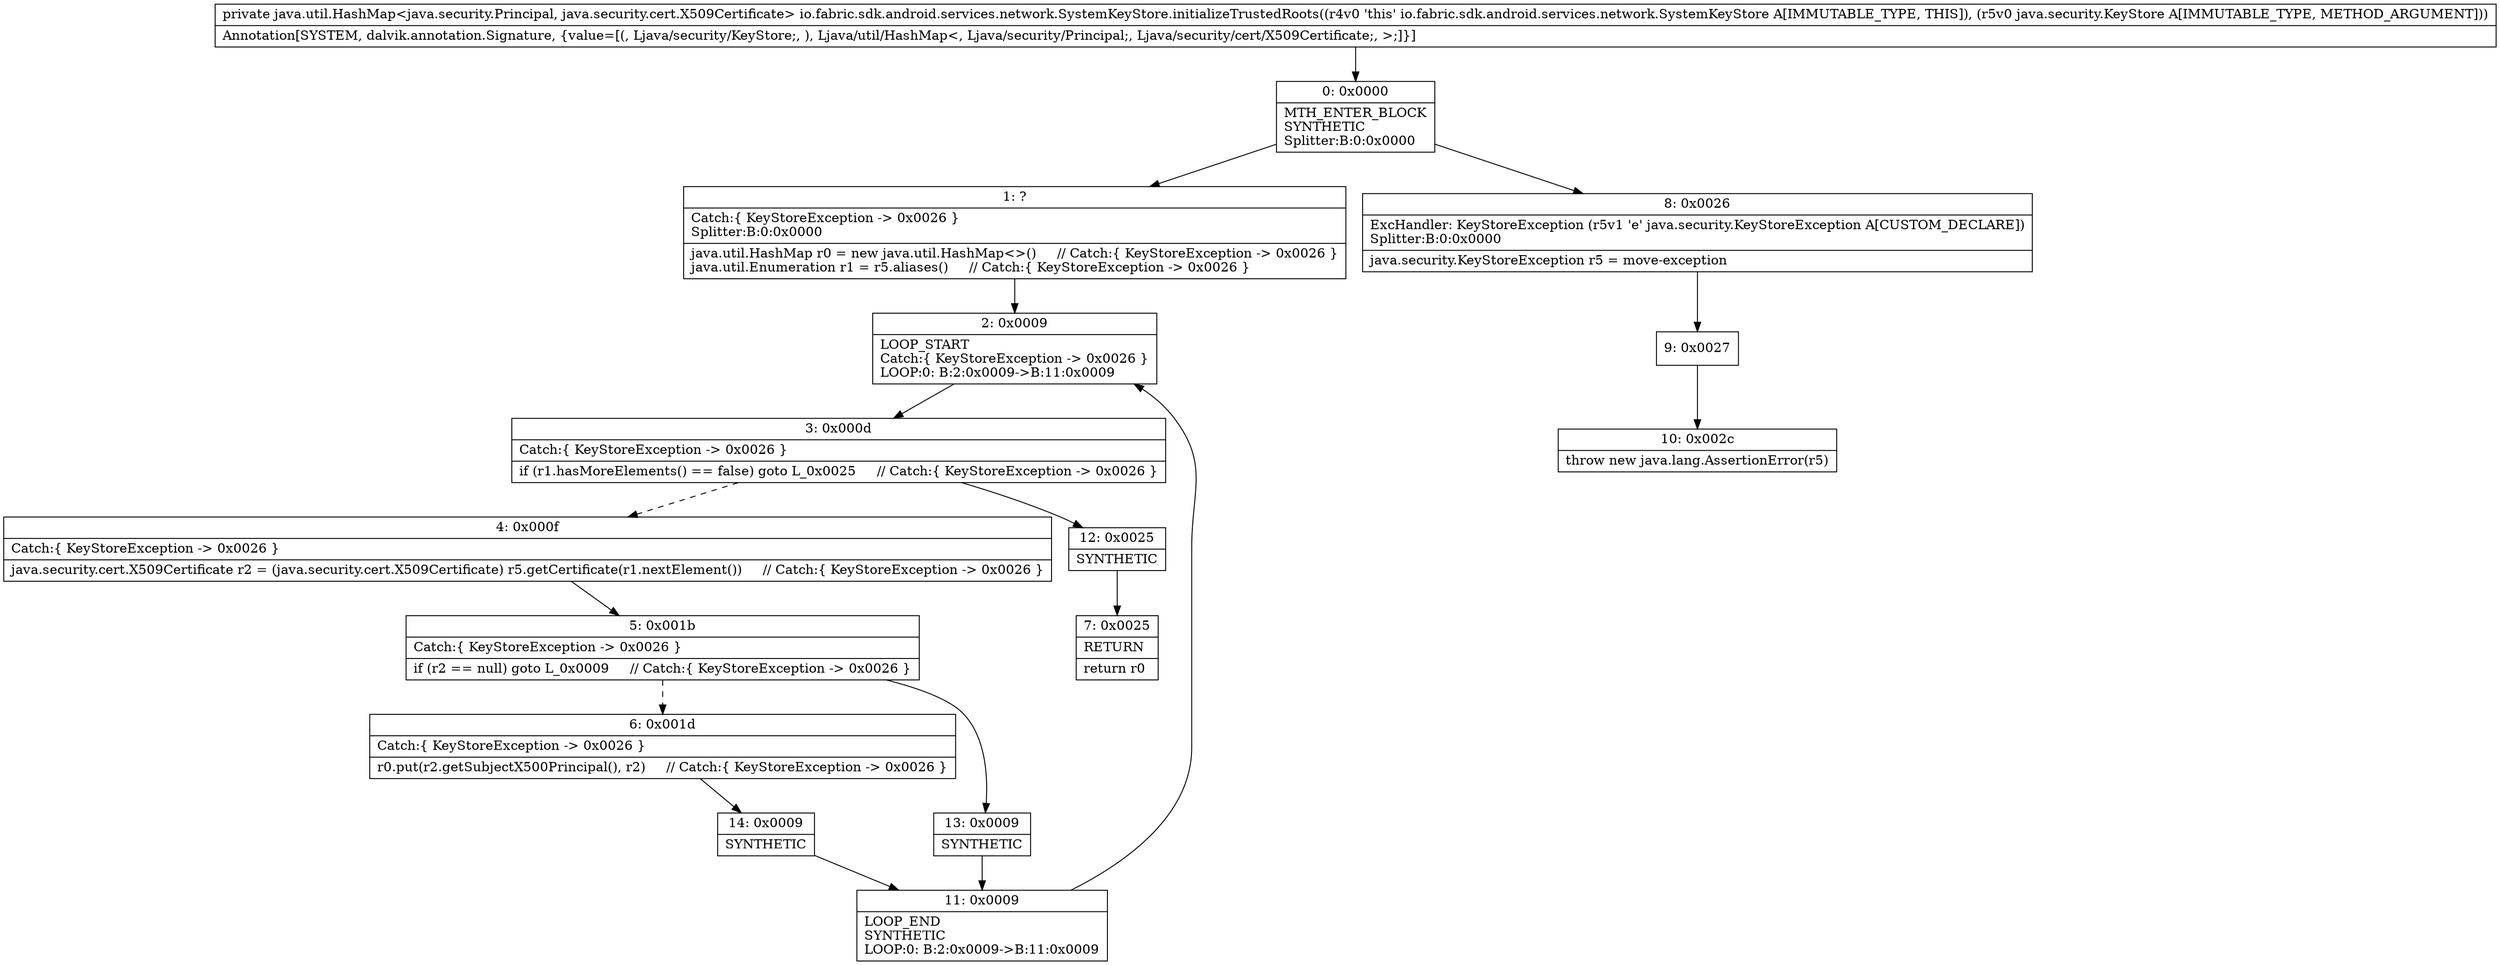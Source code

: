 digraph "CFG forio.fabric.sdk.android.services.network.SystemKeyStore.initializeTrustedRoots(Ljava\/security\/KeyStore;)Ljava\/util\/HashMap;" {
Node_0 [shape=record,label="{0\:\ 0x0000|MTH_ENTER_BLOCK\lSYNTHETIC\lSplitter:B:0:0x0000\l}"];
Node_1 [shape=record,label="{1\:\ ?|Catch:\{ KeyStoreException \-\> 0x0026 \}\lSplitter:B:0:0x0000\l|java.util.HashMap r0 = new java.util.HashMap\<\>()     \/\/ Catch:\{ KeyStoreException \-\> 0x0026 \}\ljava.util.Enumeration r1 = r5.aliases()     \/\/ Catch:\{ KeyStoreException \-\> 0x0026 \}\l}"];
Node_2 [shape=record,label="{2\:\ 0x0009|LOOP_START\lCatch:\{ KeyStoreException \-\> 0x0026 \}\lLOOP:0: B:2:0x0009\-\>B:11:0x0009\l}"];
Node_3 [shape=record,label="{3\:\ 0x000d|Catch:\{ KeyStoreException \-\> 0x0026 \}\l|if (r1.hasMoreElements() == false) goto L_0x0025     \/\/ Catch:\{ KeyStoreException \-\> 0x0026 \}\l}"];
Node_4 [shape=record,label="{4\:\ 0x000f|Catch:\{ KeyStoreException \-\> 0x0026 \}\l|java.security.cert.X509Certificate r2 = (java.security.cert.X509Certificate) r5.getCertificate(r1.nextElement())     \/\/ Catch:\{ KeyStoreException \-\> 0x0026 \}\l}"];
Node_5 [shape=record,label="{5\:\ 0x001b|Catch:\{ KeyStoreException \-\> 0x0026 \}\l|if (r2 == null) goto L_0x0009     \/\/ Catch:\{ KeyStoreException \-\> 0x0026 \}\l}"];
Node_6 [shape=record,label="{6\:\ 0x001d|Catch:\{ KeyStoreException \-\> 0x0026 \}\l|r0.put(r2.getSubjectX500Principal(), r2)     \/\/ Catch:\{ KeyStoreException \-\> 0x0026 \}\l}"];
Node_7 [shape=record,label="{7\:\ 0x0025|RETURN\l|return r0\l}"];
Node_8 [shape=record,label="{8\:\ 0x0026|ExcHandler: KeyStoreException (r5v1 'e' java.security.KeyStoreException A[CUSTOM_DECLARE])\lSplitter:B:0:0x0000\l|java.security.KeyStoreException r5 = move\-exception\l}"];
Node_9 [shape=record,label="{9\:\ 0x0027}"];
Node_10 [shape=record,label="{10\:\ 0x002c|throw new java.lang.AssertionError(r5)\l}"];
Node_11 [shape=record,label="{11\:\ 0x0009|LOOP_END\lSYNTHETIC\lLOOP:0: B:2:0x0009\-\>B:11:0x0009\l}"];
Node_12 [shape=record,label="{12\:\ 0x0025|SYNTHETIC\l}"];
Node_13 [shape=record,label="{13\:\ 0x0009|SYNTHETIC\l}"];
Node_14 [shape=record,label="{14\:\ 0x0009|SYNTHETIC\l}"];
MethodNode[shape=record,label="{private java.util.HashMap\<java.security.Principal, java.security.cert.X509Certificate\> io.fabric.sdk.android.services.network.SystemKeyStore.initializeTrustedRoots((r4v0 'this' io.fabric.sdk.android.services.network.SystemKeyStore A[IMMUTABLE_TYPE, THIS]), (r5v0 java.security.KeyStore A[IMMUTABLE_TYPE, METHOD_ARGUMENT]))  | Annotation[SYSTEM, dalvik.annotation.Signature, \{value=[(, Ljava\/security\/KeyStore;, ), Ljava\/util\/HashMap\<, Ljava\/security\/Principal;, Ljava\/security\/cert\/X509Certificate;, \>;]\}]\l}"];
MethodNode -> Node_0;
Node_0 -> Node_1;
Node_0 -> Node_8;
Node_1 -> Node_2;
Node_2 -> Node_3;
Node_3 -> Node_4[style=dashed];
Node_3 -> Node_12;
Node_4 -> Node_5;
Node_5 -> Node_6[style=dashed];
Node_5 -> Node_13;
Node_6 -> Node_14;
Node_8 -> Node_9;
Node_9 -> Node_10;
Node_11 -> Node_2;
Node_12 -> Node_7;
Node_13 -> Node_11;
Node_14 -> Node_11;
}

